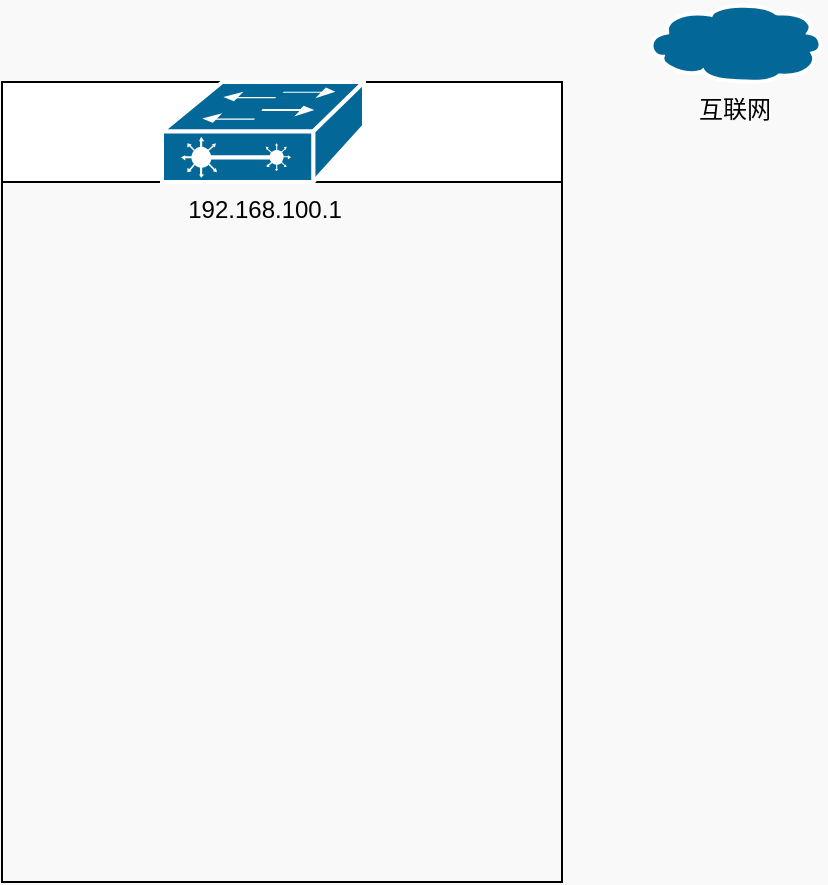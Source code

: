 <mxfile version="27.2.0">
  <diagram name="第 1 页" id="XwGi9fW1eF6FZPu2d_u3">
    <mxGraphModel dx="1342" dy="689" grid="1" gridSize="10" guides="1" tooltips="1" connect="1" arrows="1" fold="1" page="1" pageScale="1" pageWidth="827" pageHeight="1169" background="light-dark(#faf9f9, #121212)" math="0" shadow="0">
      <root>
        <mxCell id="0" />
        <mxCell id="1" parent="0" />
        <mxCell id="b5e5g0OqN1iVkeAp_C0b-2" value="" style="swimlane;startSize=50;" vertex="1" parent="1">
          <mxGeometry x="30" y="50" width="280" height="400" as="geometry" />
        </mxCell>
        <mxCell id="b5e5g0OqN1iVkeAp_C0b-1" value="192.168.100.1" style="shape=mxgraph.cisco.switches.layer_2_remote_switch;sketch=0;html=1;pointerEvents=1;dashed=0;fillColor=#036897;strokeColor=#ffffff;strokeWidth=2;verticalLabelPosition=bottom;verticalAlign=top;align=center;outlineConnect=0;" vertex="1" parent="b5e5g0OqN1iVkeAp_C0b-2">
          <mxGeometry x="80" width="101" height="50" as="geometry" />
        </mxCell>
        <mxCell id="b5e5g0OqN1iVkeAp_C0b-3" value="互联网" style="shape=mxgraph.cisco.storage.cloud;sketch=0;html=1;pointerEvents=1;dashed=0;fillColor=#036897;strokeColor=#ffffff;strokeWidth=2;verticalLabelPosition=bottom;verticalAlign=top;align=center;outlineConnect=0;" vertex="1" parent="1">
          <mxGeometry x="351" y="10" width="90" height="40" as="geometry" />
        </mxCell>
      </root>
    </mxGraphModel>
  </diagram>
</mxfile>
